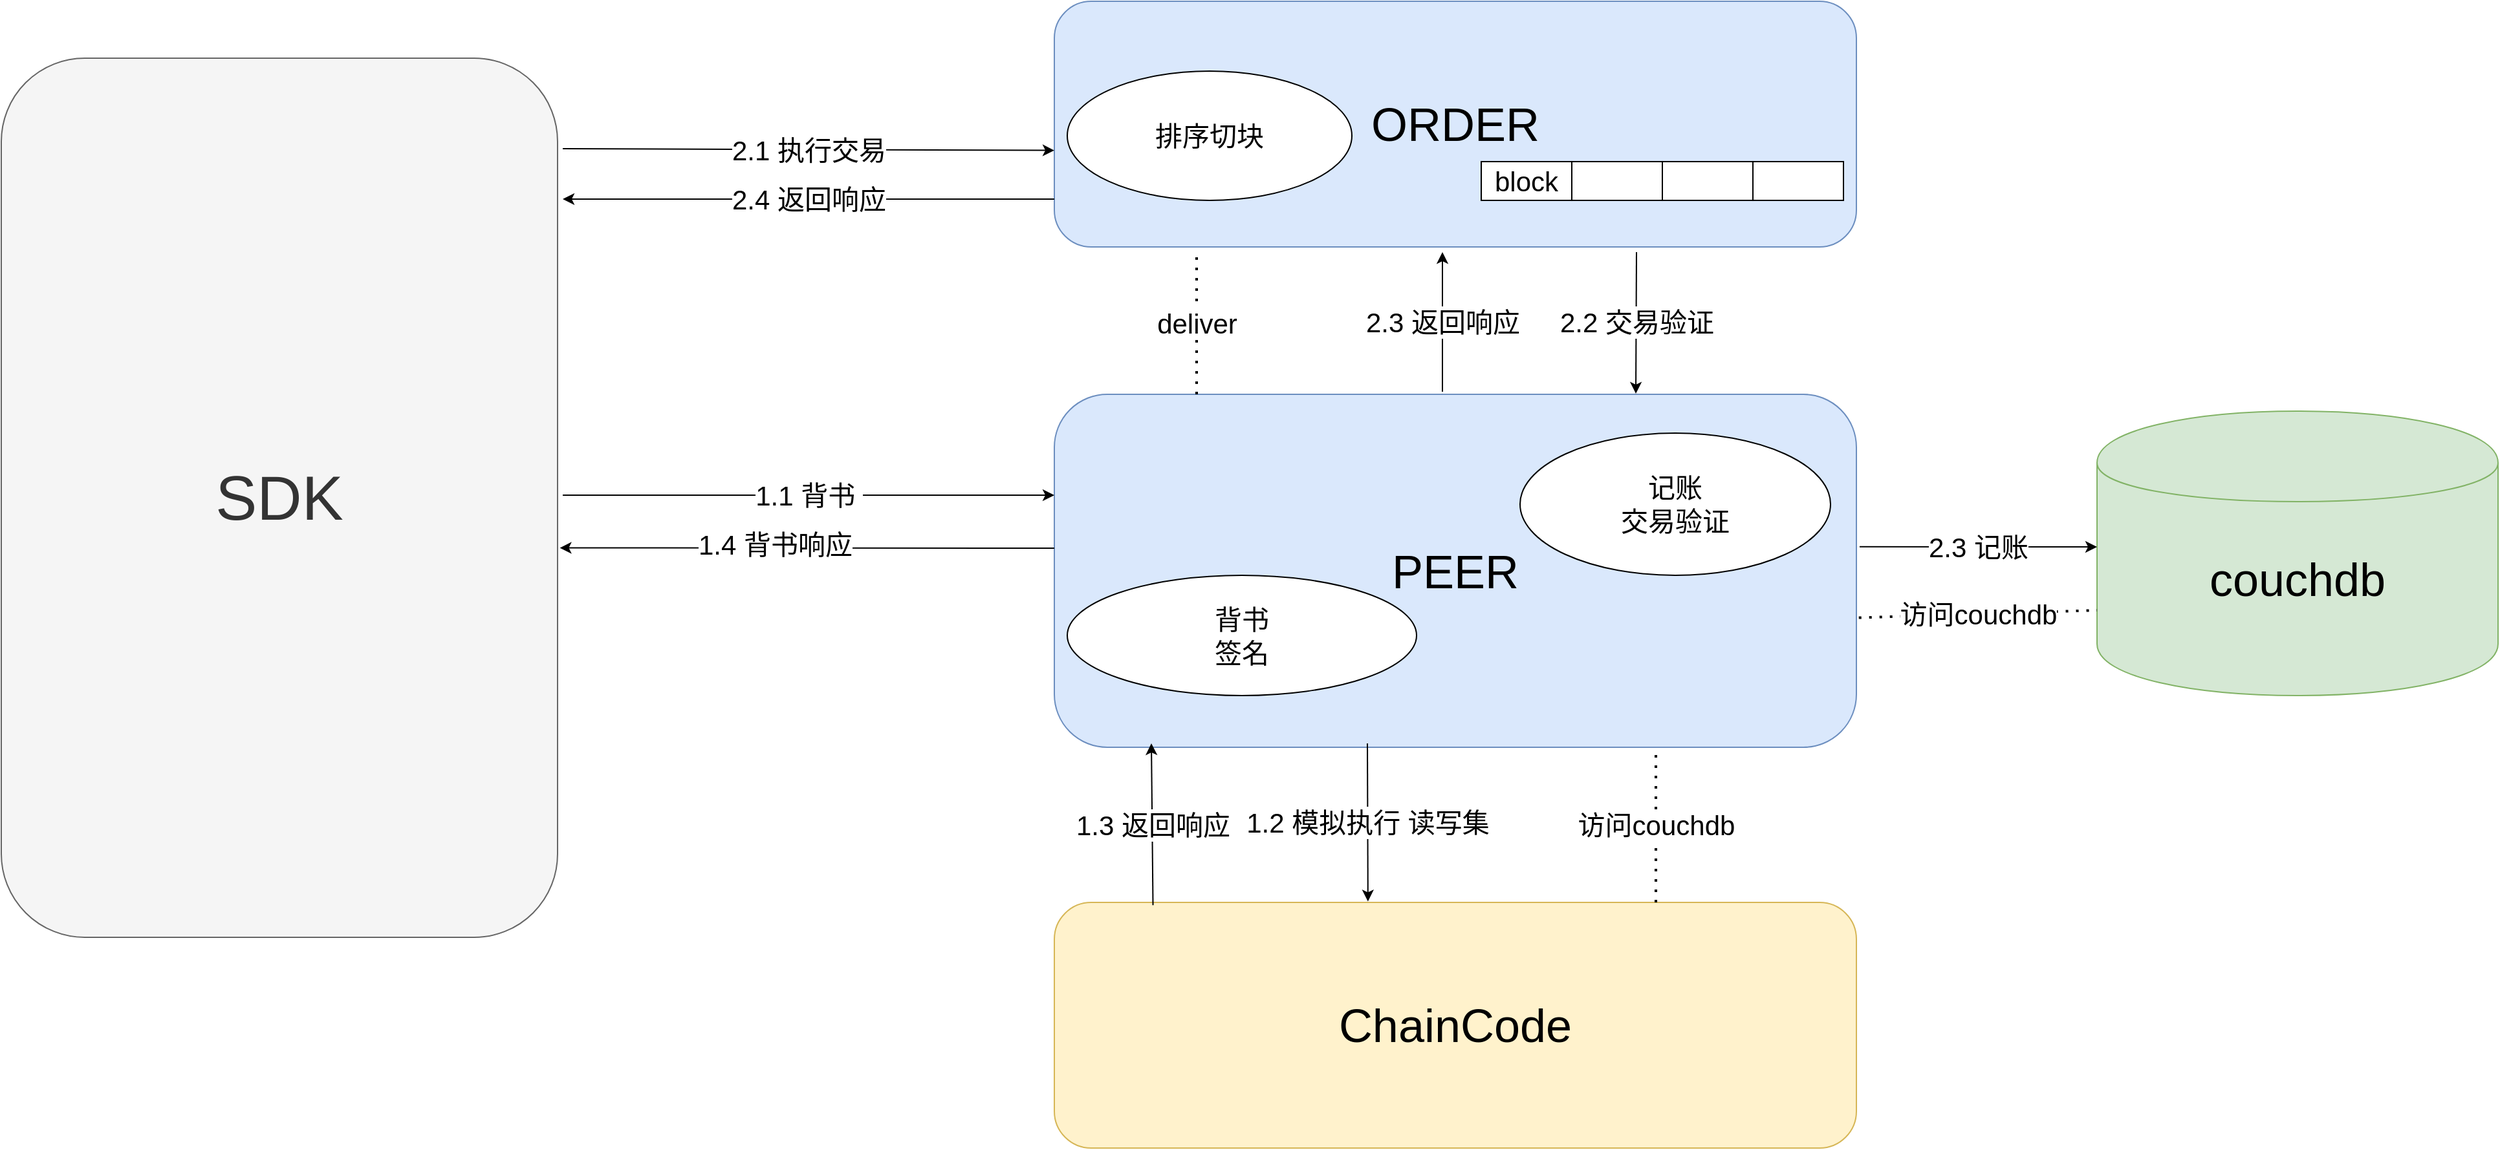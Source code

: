 <mxfile version="13.5.1" type="github">
  <diagram name="Page-1" id="12e1b939-464a-85fe-373e-61e167be1490">
    <mxGraphModel dx="2355" dy="1608" grid="1" gridSize="10" guides="1" tooltips="1" connect="1" arrows="1" fold="1" page="1" pageScale="1.5" pageWidth="1169" pageHeight="826" background="#ffffff" math="0" shadow="0">
      <root>
        <mxCell id="0" />
        <mxCell id="1" parent="0" />
        <mxCell id="60da8b9f42644d3a-3" value="ATTRACT" style="text;html=1;strokeColor=none;fillColor=none;align=center;verticalAlign=middle;whiteSpace=wrap;rounded=0;shadow=0;fontSize=27;fontColor=#FFFFFF;fontStyle=1" parent="1" vertex="1">
          <mxGeometry x="316" y="425" width="280" height="60" as="geometry" />
        </mxCell>
        <mxCell id="60da8b9f42644d3a-4" value="Blog&lt;div&gt;Keywords&lt;/div&gt;&lt;div&gt;Social Media&lt;/div&gt;" style="text;html=1;strokeColor=none;fillColor=none;align=center;verticalAlign=middle;whiteSpace=wrap;rounded=0;shadow=0;fontSize=14;fontColor=#FFFFFF;" parent="1" vertex="1">
          <mxGeometry x="316" y="725" width="280" height="90" as="geometry" />
        </mxCell>
        <mxCell id="60da8b9f42644d3a-6" value="" style="line;strokeWidth=2;html=1;rounded=0;shadow=0;fontSize=27;align=center;fillColor=none;strokeColor=#FFFFFF;" parent="1" vertex="1">
          <mxGeometry x="336" y="485" width="240" height="10" as="geometry" />
        </mxCell>
        <mxCell id="60da8b9f42644d3a-7" value="" style="line;strokeWidth=2;html=1;rounded=0;shadow=0;fontSize=27;align=center;fillColor=none;strokeColor=#FFFFFF;" parent="1" vertex="1">
          <mxGeometry x="336" y="705" width="240" height="10" as="geometry" />
        </mxCell>
        <mxCell id="60da8b9f42644d3a-18" value="CONVERT" style="text;html=1;strokeColor=none;fillColor=none;align=center;verticalAlign=middle;whiteSpace=wrap;rounded=0;shadow=0;fontSize=27;fontColor=#FFFFFF;fontStyle=1" parent="1" vertex="1">
          <mxGeometry x="596" y="425" width="280" height="60" as="geometry" />
        </mxCell>
        <mxCell id="60da8b9f42644d3a-19" value="Forms&lt;div&gt;Calls-to-Action&lt;/div&gt;&lt;div&gt;Landing Pages&lt;/div&gt;" style="text;html=1;strokeColor=none;fillColor=none;align=center;verticalAlign=middle;whiteSpace=wrap;rounded=0;shadow=0;fontSize=14;fontColor=#FFFFFF;" parent="1" vertex="1">
          <mxGeometry x="596" y="725" width="280" height="90" as="geometry" />
        </mxCell>
        <mxCell id="60da8b9f42644d3a-20" value="" style="line;strokeWidth=2;html=1;rounded=0;shadow=0;fontSize=27;align=center;fillColor=none;strokeColor=#FFFFFF;" parent="1" vertex="1">
          <mxGeometry x="616" y="485" width="240" height="10" as="geometry" />
        </mxCell>
        <mxCell id="60da8b9f42644d3a-21" value="" style="line;strokeWidth=2;html=1;rounded=0;shadow=0;fontSize=27;align=center;fillColor=none;strokeColor=#FFFFFF;" parent="1" vertex="1">
          <mxGeometry x="616" y="705" width="240" height="10" as="geometry" />
        </mxCell>
        <mxCell id="60da8b9f42644d3a-25" value="CLOSE" style="text;html=1;strokeColor=none;fillColor=none;align=center;verticalAlign=middle;whiteSpace=wrap;rounded=0;shadow=0;fontSize=27;fontColor=#FFFFFF;fontStyle=1" parent="1" vertex="1">
          <mxGeometry x="876" y="478" width="280" height="60" as="geometry" />
        </mxCell>
        <mxCell id="60da8b9f42644d3a-26" value="Email&lt;div&gt;Signals&lt;/div&gt;&lt;div&gt;Workflows&lt;/div&gt;" style="text;html=1;strokeColor=none;fillColor=none;align=center;verticalAlign=middle;whiteSpace=wrap;rounded=0;shadow=0;fontSize=14;fontColor=#FFFFFF;" parent="1" vertex="1">
          <mxGeometry x="876" y="778" width="280" height="90" as="geometry" />
        </mxCell>
        <mxCell id="60da8b9f42644d3a-27" value="" style="line;strokeWidth=2;html=1;rounded=0;shadow=0;fontSize=27;align=center;fillColor=none;strokeColor=#FFFFFF;" parent="1" vertex="1">
          <mxGeometry x="896" y="538" width="240" height="10" as="geometry" />
        </mxCell>
        <mxCell id="60da8b9f42644d3a-28" value="" style="line;strokeWidth=2;html=1;rounded=0;shadow=0;fontSize=27;align=center;fillColor=none;strokeColor=#FFFFFF;" parent="1" vertex="1">
          <mxGeometry x="896" y="758" width="240" height="10" as="geometry" />
        </mxCell>
        <mxCell id="60da8b9f42644d3a-32" value="DELIGHT" style="text;html=1;strokeColor=none;fillColor=none;align=center;verticalAlign=middle;whiteSpace=wrap;rounded=0;shadow=0;fontSize=27;fontColor=#FFFFFF;fontStyle=1" parent="1" vertex="1">
          <mxGeometry x="1156" y="478" width="280" height="60" as="geometry" />
        </mxCell>
        <mxCell id="60da8b9f42644d3a-33" value="Events&lt;div&gt;Social Inbox&lt;/div&gt;&lt;div&gt;Smart Content&lt;/div&gt;" style="text;html=1;strokeColor=none;fillColor=none;align=center;verticalAlign=middle;whiteSpace=wrap;rounded=0;shadow=0;fontSize=14;fontColor=#FFFFFF;" parent="1" vertex="1">
          <mxGeometry x="1156" y="778" width="280" height="90" as="geometry" />
        </mxCell>
        <mxCell id="60da8b9f42644d3a-34" value="" style="line;strokeWidth=2;html=1;rounded=0;shadow=0;fontSize=27;align=center;fillColor=none;strokeColor=#FFFFFF;" parent="1" vertex="1">
          <mxGeometry x="1176" y="538" width="240" height="10" as="geometry" />
        </mxCell>
        <mxCell id="60da8b9f42644d3a-35" value="" style="line;strokeWidth=2;html=1;rounded=0;shadow=0;fontSize=27;align=center;fillColor=none;strokeColor=#FFFFFF;" parent="1" vertex="1">
          <mxGeometry x="1176" y="758" width="240" height="10" as="geometry" />
        </mxCell>
        <mxCell id="uRvnblCGNUhLPaCOqFSb-1" value="&lt;font style=&quot;font-size: 48px&quot;&gt;SDK&lt;/font&gt;" style="rounded=1;whiteSpace=wrap;html=1;fillColor=#f5f5f5;strokeColor=#666666;fontColor=#333333;" vertex="1" parent="1">
          <mxGeometry x="186" y="210" width="430" height="680" as="geometry" />
        </mxCell>
        <mxCell id="uRvnblCGNUhLPaCOqFSb-2" value="&lt;font style=&quot;font-size: 36px&quot;&gt;ORDER&lt;/font&gt;" style="rounded=1;whiteSpace=wrap;html=1;fillColor=#dae8fc;strokeColor=#6c8ebf;" vertex="1" parent="1">
          <mxGeometry x="1000" y="166" width="620" height="190" as="geometry" />
        </mxCell>
        <mxCell id="uRvnblCGNUhLPaCOqFSb-4" value="&lt;span style=&quot;font-size: 36px&quot;&gt;PEER&lt;/span&gt;" style="rounded=1;whiteSpace=wrap;html=1;fillColor=#dae8fc;strokeColor=#6c8ebf;" vertex="1" parent="1">
          <mxGeometry x="1000" y="470" width="620" height="273" as="geometry" />
        </mxCell>
        <mxCell id="uRvnblCGNUhLPaCOqFSb-5" value="&lt;span style=&quot;font-size: 36px&quot;&gt;ChainCode&lt;/span&gt;" style="rounded=1;whiteSpace=wrap;html=1;fillColor=#fff2cc;strokeColor=#d6b656;" vertex="1" parent="1">
          <mxGeometry x="1000" y="863" width="620" height="190" as="geometry" />
        </mxCell>
        <mxCell id="uRvnblCGNUhLPaCOqFSb-6" value="&lt;font style=&quot;font-size: 36px&quot;&gt;couchdb&lt;/font&gt;" style="shape=cylinder;whiteSpace=wrap;html=1;boundedLbl=1;backgroundOutline=1;fillColor=#d5e8d4;strokeColor=#82b366;" vertex="1" parent="1">
          <mxGeometry x="1806" y="483" width="310" height="220" as="geometry" />
        </mxCell>
        <mxCell id="uRvnblCGNUhLPaCOqFSb-7" value="" style="endArrow=classic;html=1;" edge="1" parent="1">
          <mxGeometry relative="1" as="geometry">
            <mxPoint x="620" y="548" as="sourcePoint" />
            <mxPoint x="1000" y="548" as="targetPoint" />
            <Array as="points" />
          </mxGeometry>
        </mxCell>
        <mxCell id="uRvnblCGNUhLPaCOqFSb-8" value="1.1 背书&amp;nbsp;" style="edgeLabel;resizable=0;html=1;align=center;verticalAlign=middle;fontStyle=0;fontSize=21;" connectable="0" vertex="1" parent="uRvnblCGNUhLPaCOqFSb-7">
          <mxGeometry relative="1" as="geometry" />
        </mxCell>
        <mxCell id="uRvnblCGNUhLPaCOqFSb-11" value="" style="endArrow=classic;html=1;fontSize=36;entryX=1.004;entryY=0.557;entryDx=0;entryDy=0;entryPerimeter=0;" edge="1" parent="1" target="uRvnblCGNUhLPaCOqFSb-1">
          <mxGeometry relative="1" as="geometry">
            <mxPoint x="1000" y="589" as="sourcePoint" />
            <mxPoint x="610" y="600" as="targetPoint" />
            <Array as="points" />
          </mxGeometry>
        </mxCell>
        <mxCell id="uRvnblCGNUhLPaCOqFSb-14" value="1.4 背书响应" style="edgeLabel;html=1;align=center;verticalAlign=middle;resizable=0;points=[];fontSize=21;" vertex="1" connectable="0" parent="1">
          <mxGeometry x="759.996" y="660.005" as="geometry">
            <mxPoint x="24" y="-74" as="offset" />
          </mxGeometry>
        </mxCell>
        <mxCell id="uRvnblCGNUhLPaCOqFSb-15" value="1.2 模拟执行 读写集" style="endArrow=classic;html=1;fontSize=21;entryX=0.391;entryY=-0.004;entryDx=0;entryDy=0;entryPerimeter=0;" edge="1" parent="1" target="uRvnblCGNUhLPaCOqFSb-5">
          <mxGeometry x="-0.0" relative="1" as="geometry">
            <mxPoint x="1242" y="740" as="sourcePoint" />
            <mxPoint x="1300" y="713" as="targetPoint" />
            <Array as="points" />
            <mxPoint as="offset" />
          </mxGeometry>
        </mxCell>
        <mxCell id="uRvnblCGNUhLPaCOqFSb-17" value="背书&lt;br&gt;签名" style="ellipse;whiteSpace=wrap;html=1;fontSize=21;" vertex="1" parent="1">
          <mxGeometry x="1010" y="610" width="270" height="93" as="geometry" />
        </mxCell>
        <mxCell id="uRvnblCGNUhLPaCOqFSb-18" value="记账&lt;br&gt;交易验证" style="ellipse;whiteSpace=wrap;html=1;fontSize=21;" vertex="1" parent="1">
          <mxGeometry x="1360" y="500" width="240" height="110" as="geometry" />
        </mxCell>
        <mxCell id="uRvnblCGNUhLPaCOqFSb-19" value="1.3 返回响应" style="endArrow=classic;html=1;fontSize=21;exitX=0.123;exitY=0.011;exitDx=0;exitDy=0;exitPerimeter=0;" edge="1" parent="1" source="uRvnblCGNUhLPaCOqFSb-5">
          <mxGeometry relative="1" as="geometry">
            <mxPoint x="1020" y="853" as="sourcePoint" />
            <mxPoint x="1075" y="740" as="targetPoint" />
          </mxGeometry>
        </mxCell>
        <mxCell id="uRvnblCGNUhLPaCOqFSb-21" value="2.1 执行交易" style="endArrow=classic;html=1;fontSize=21;entryX=0;entryY=0.607;entryDx=0;entryDy=0;entryPerimeter=0;" edge="1" parent="1" target="uRvnblCGNUhLPaCOqFSb-2">
          <mxGeometry relative="1" as="geometry">
            <mxPoint x="620" y="280" as="sourcePoint" />
            <mxPoint x="720" y="280" as="targetPoint" />
            <Array as="points" />
          </mxGeometry>
        </mxCell>
        <mxCell id="uRvnblCGNUhLPaCOqFSb-23" value="2.4 返回响应" style="endArrow=classic;html=1;fontSize=21;" edge="1" parent="1">
          <mxGeometry relative="1" as="geometry">
            <mxPoint x="1000" y="319" as="sourcePoint" />
            <mxPoint x="620" y="319" as="targetPoint" />
          </mxGeometry>
        </mxCell>
        <mxCell id="uRvnblCGNUhLPaCOqFSb-25" value="排序切块" style="ellipse;whiteSpace=wrap;html=1;fontSize=21;" vertex="1" parent="1">
          <mxGeometry x="1010" y="220" width="220" height="100" as="geometry" />
        </mxCell>
        <mxCell id="uRvnblCGNUhLPaCOqFSb-30" value="2.2 交易验证" style="endArrow=classic;html=1;fontSize=21;entryX=0.725;entryY=-0.002;entryDx=0;entryDy=0;entryPerimeter=0;" edge="1" parent="1" target="uRvnblCGNUhLPaCOqFSb-4">
          <mxGeometry width="50" height="50" relative="1" as="geometry">
            <mxPoint x="1450" y="360" as="sourcePoint" />
            <mxPoint x="1540" y="400" as="targetPoint" />
          </mxGeometry>
        </mxCell>
        <mxCell id="uRvnblCGNUhLPaCOqFSb-31" value="" style="rounded=0;whiteSpace=wrap;html=1;fontSize=21;" vertex="1" parent="1">
          <mxGeometry x="1540" y="290" width="70" height="30" as="geometry" />
        </mxCell>
        <mxCell id="uRvnblCGNUhLPaCOqFSb-32" value="" style="rounded=0;whiteSpace=wrap;html=1;fontSize=21;" vertex="1" parent="1">
          <mxGeometry x="1470" y="290" width="70" height="30" as="geometry" />
        </mxCell>
        <mxCell id="uRvnblCGNUhLPaCOqFSb-33" value="" style="rounded=0;whiteSpace=wrap;html=1;fontSize=21;" vertex="1" parent="1">
          <mxGeometry x="1400" y="290" width="70" height="30" as="geometry" />
        </mxCell>
        <mxCell id="uRvnblCGNUhLPaCOqFSb-34" value="block" style="rounded=0;whiteSpace=wrap;html=1;fontSize=21;" vertex="1" parent="1">
          <mxGeometry x="1330" y="290" width="70" height="30" as="geometry" />
        </mxCell>
        <mxCell id="uRvnblCGNUhLPaCOqFSb-35" value="2.3 记账" style="endArrow=classic;html=1;fontSize=21;exitX=1.004;exitY=0.432;exitDx=0;exitDy=0;exitPerimeter=0;" edge="1" parent="1" source="uRvnblCGNUhLPaCOqFSb-4">
          <mxGeometry width="50" height="50" relative="1" as="geometry">
            <mxPoint x="1620" y="610" as="sourcePoint" />
            <mxPoint x="1806" y="588" as="targetPoint" />
          </mxGeometry>
        </mxCell>
        <mxCell id="uRvnblCGNUhLPaCOqFSb-37" value="2.3 返回响应" style="endArrow=classic;html=1;fontSize=21;" edge="1" parent="1">
          <mxGeometry width="50" height="50" relative="1" as="geometry">
            <mxPoint x="1300" y="468" as="sourcePoint" />
            <mxPoint x="1300" y="360" as="targetPoint" />
          </mxGeometry>
        </mxCell>
        <mxCell id="uRvnblCGNUhLPaCOqFSb-38" value="deliver" style="endArrow=none;dashed=1;html=1;dashPattern=1 3;strokeWidth=2;fontSize=21;" edge="1" parent="1">
          <mxGeometry width="50" height="50" relative="1" as="geometry">
            <mxPoint x="1110" y="470" as="sourcePoint" />
            <mxPoint x="1110" y="360" as="targetPoint" />
            <Array as="points">
              <mxPoint x="1110" y="420" />
            </Array>
          </mxGeometry>
        </mxCell>
        <mxCell id="uRvnblCGNUhLPaCOqFSb-39" value="访问couchdb" style="endArrow=none;dashed=1;html=1;dashPattern=1 3;strokeWidth=2;fontSize=21;exitX=0.75;exitY=0;exitDx=0;exitDy=0;entryX=0.75;entryY=1;entryDx=0;entryDy=0;" edge="1" parent="1" source="uRvnblCGNUhLPaCOqFSb-5" target="uRvnblCGNUhLPaCOqFSb-4">
          <mxGeometry width="50" height="50" relative="1" as="geometry">
            <mxPoint x="1400" y="800" as="sourcePoint" />
            <mxPoint x="1450" y="750" as="targetPoint" />
          </mxGeometry>
        </mxCell>
        <mxCell id="uRvnblCGNUhLPaCOqFSb-40" value="访问couchdb" style="endArrow=none;dashed=1;html=1;dashPattern=1 3;strokeWidth=2;fontSize=21;entryX=0;entryY=0.7;entryDx=0;entryDy=0;exitX=1.003;exitY=0.633;exitDx=0;exitDy=0;exitPerimeter=0;" edge="1" parent="1" source="uRvnblCGNUhLPaCOqFSb-4" target="uRvnblCGNUhLPaCOqFSb-6">
          <mxGeometry width="50" height="50" relative="1" as="geometry">
            <mxPoint x="1620" y="680" as="sourcePoint" />
            <mxPoint x="1670" y="630" as="targetPoint" />
          </mxGeometry>
        </mxCell>
      </root>
    </mxGraphModel>
  </diagram>
</mxfile>
